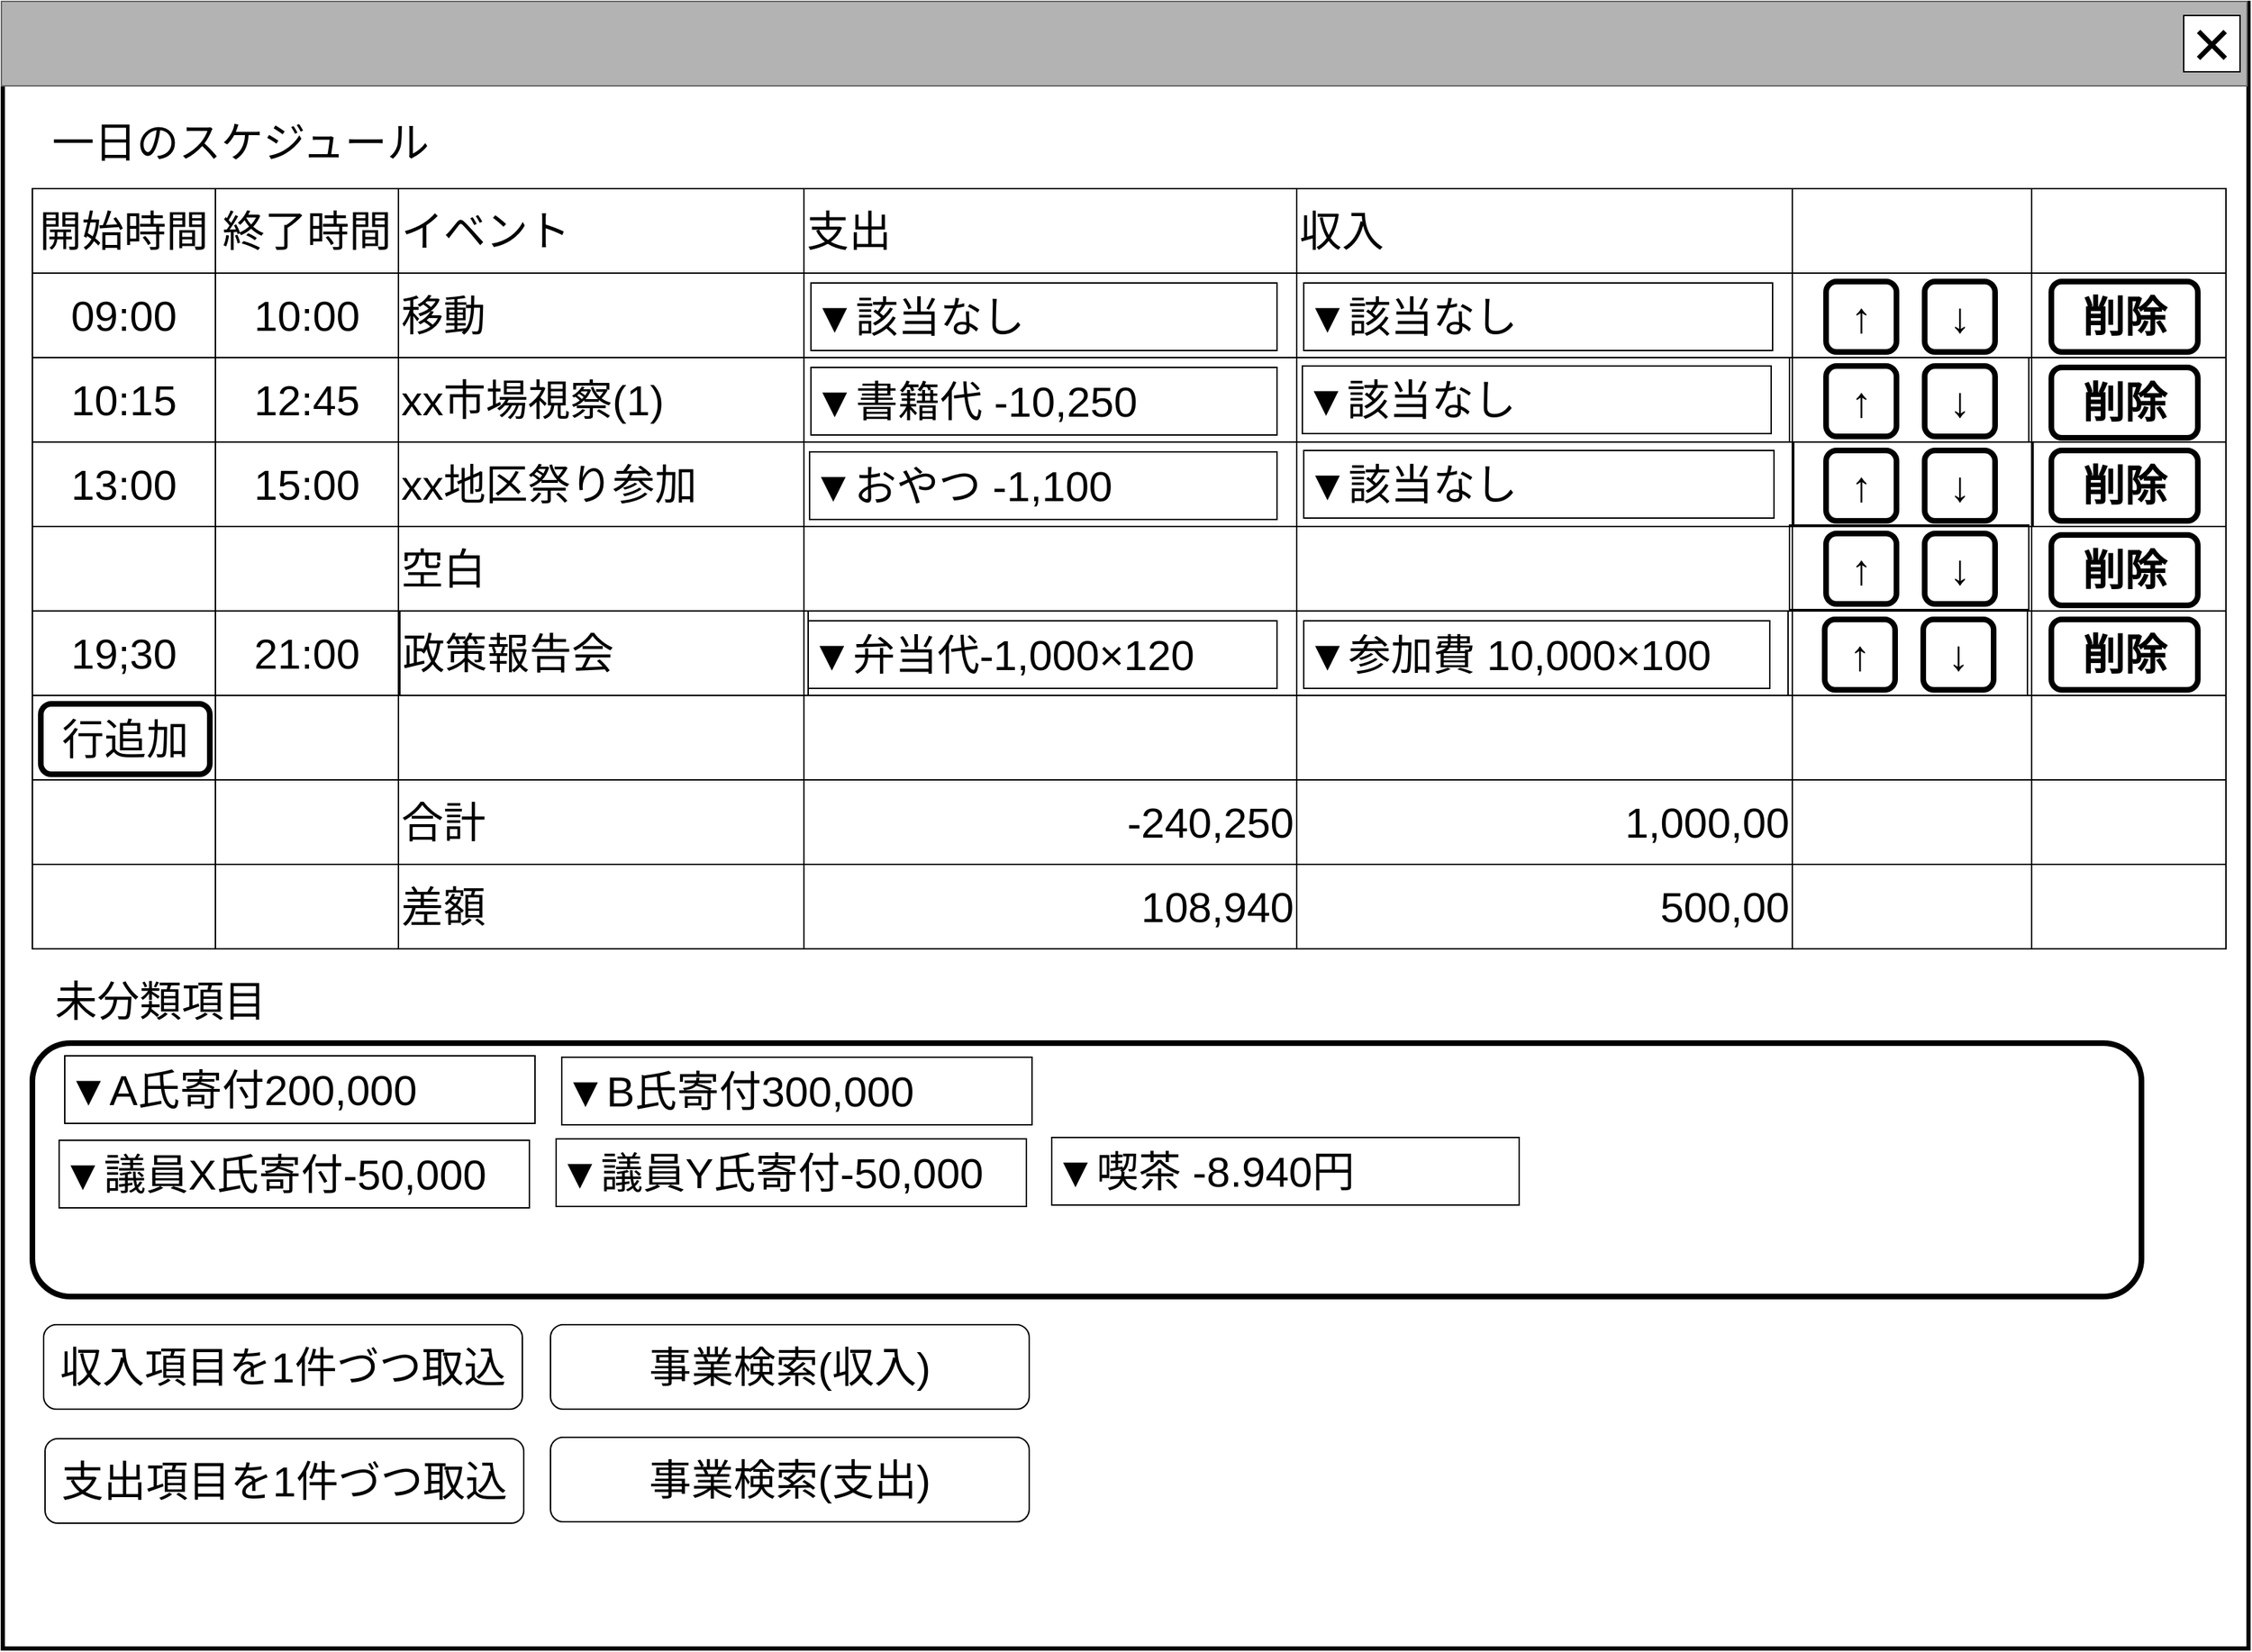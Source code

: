 <mxfile version="24.0.4" type="device">
  <diagram name="ページ1" id="LE8fIzdrHe0wcv1LTvfw">
    <mxGraphModel dx="866" dy="518" grid="1" gridSize="10" guides="1" tooltips="1" connect="1" arrows="1" fold="1" page="1" pageScale="1" pageWidth="1600" pageHeight="1200" math="0" shadow="0">
      <root>
        <mxCell id="0" />
        <mxCell id="cFaB45KztUIKXS-_cTrr-4" value="背景" style="locked=1;" parent="0" visible="0" />
        <mxCell id="cFaB45KztUIKXS-_cTrr-5" value="" style="rounded=0;whiteSpace=wrap;html=1;strokeWidth=3;" parent="cFaB45KztUIKXS-_cTrr-4" vertex="1">
          <mxGeometry x="1" y="1" width="1595" height="1180" as="geometry" />
        </mxCell>
        <mxCell id="cFaB45KztUIKXS-_cTrr-6" value="" style="rounded=0;whiteSpace=wrap;html=1;fillColor=#B3B3B3;fontColor=#333333;strokeColor=#666666;" parent="cFaB45KztUIKXS-_cTrr-4" vertex="1">
          <mxGeometry width="1595" height="60" as="geometry" />
        </mxCell>
        <mxCell id="cFaB45KztUIKXS-_cTrr-7" value="&lt;font style=&quot;font-size: 48px;&quot;&gt;×&lt;/font&gt;" style="rounded=0;whiteSpace=wrap;html=1;" parent="cFaB45KztUIKXS-_cTrr-4" vertex="1">
          <mxGeometry x="1550" y="10" width="40" height="40" as="geometry" />
        </mxCell>
        <mxCell id="cFaB45KztUIKXS-_cTrr-8" value="" style="rounded=0;whiteSpace=wrap;html=1;" parent="cFaB45KztUIKXS-_cTrr-4" vertex="1">
          <mxGeometry x="830" y="670" width="120" height="60" as="geometry" />
        </mxCell>
        <mxCell id="cFaB45KztUIKXS-_cTrr-9" value="ウインドウ" style="locked=1;" parent="0" />
        <mxCell id="cFaB45KztUIKXS-_cTrr-10" value="" style="rounded=0;whiteSpace=wrap;html=1;strokeWidth=3;" parent="cFaB45KztUIKXS-_cTrr-9" vertex="1">
          <mxGeometry x="1" y="1" width="1595" height="1169" as="geometry" />
        </mxCell>
        <mxCell id="cFaB45KztUIKXS-_cTrr-11" value="" style="rounded=0;whiteSpace=wrap;html=1;fillColor=#B3B3B3;fontColor=#333333;strokeColor=#666666;" parent="cFaB45KztUIKXS-_cTrr-9" vertex="1">
          <mxGeometry width="1595" height="60" as="geometry" />
        </mxCell>
        <mxCell id="cFaB45KztUIKXS-_cTrr-12" value="&lt;font style=&quot;font-size: 48px;&quot;&gt;×&lt;/font&gt;" style="rounded=0;whiteSpace=wrap;html=1;" parent="cFaB45KztUIKXS-_cTrr-9" vertex="1">
          <mxGeometry x="1550" y="10" width="40" height="40" as="geometry" />
        </mxCell>
        <mxCell id="cFaB45KztUIKXS-_cTrr-14" value="名称未設定レイヤ" style="" parent="0" />
        <mxCell id="-aRjbIlAvJyihVMSlcDC-31" style="edgeStyle=orthogonalEdgeStyle;rounded=0;orthogonalLoop=1;jettySize=auto;html=1;exitX=0.5;exitY=0;exitDx=0;exitDy=0;entryX=0.5;entryY=1;entryDx=0;entryDy=0;" parent="cFaB45KztUIKXS-_cTrr-14" source="lHecheWsHZr5f5_axR1w-39" target="lHecheWsHZr5f5_axR1w-35" edge="1">
          <mxGeometry relative="1" as="geometry" />
        </mxCell>
        <mxCell id="lHecheWsHZr5f5_axR1w-30" value="" style="childLayout=tableLayout;recursiveResize=0;shadow=0;fillColor=none;" parent="cFaB45KztUIKXS-_cTrr-14" vertex="1">
          <mxGeometry x="22" y="133" width="1558" height="540" as="geometry" />
        </mxCell>
        <mxCell id="-aRjbIlAvJyihVMSlcDC-18" style="shape=tableRow;horizontal=0;startSize=0;swimlaneHead=0;swimlaneBody=0;top=0;left=0;bottom=0;right=0;dropTarget=0;collapsible=0;recursiveResize=0;expand=0;fontStyle=0;fillColor=none;strokeColor=inherit;" parent="lHecheWsHZr5f5_axR1w-30" vertex="1">
          <mxGeometry width="1558" height="60" as="geometry" />
        </mxCell>
        <mxCell id="-aRjbIlAvJyihVMSlcDC-19" value="&lt;font style=&quot;font-size: 30px;&quot;&gt;開始時間&lt;/font&gt;" style="connectable=0;recursiveResize=0;strokeColor=inherit;fillColor=none;align=center;whiteSpace=wrap;html=1;" parent="-aRjbIlAvJyihVMSlcDC-18" vertex="1">
          <mxGeometry width="130" height="60" as="geometry">
            <mxRectangle width="130" height="60" as="alternateBounds" />
          </mxGeometry>
        </mxCell>
        <mxCell id="-aRjbIlAvJyihVMSlcDC-20" value="&lt;font style=&quot;font-size: 30px;&quot;&gt;終了時間&lt;/font&gt;" style="connectable=0;recursiveResize=0;strokeColor=inherit;fillColor=none;align=center;whiteSpace=wrap;html=1;" parent="-aRjbIlAvJyihVMSlcDC-18" vertex="1">
          <mxGeometry x="130" width="130" height="60" as="geometry">
            <mxRectangle width="130" height="60" as="alternateBounds" />
          </mxGeometry>
        </mxCell>
        <mxCell id="-aRjbIlAvJyihVMSlcDC-21" value="&lt;font style=&quot;font-size: 30px;&quot;&gt;イベント&lt;/font&gt;" style="connectable=0;recursiveResize=0;strokeColor=inherit;fillColor=none;align=left;whiteSpace=wrap;html=1;" parent="-aRjbIlAvJyihVMSlcDC-18" vertex="1">
          <mxGeometry x="260" width="288" height="60" as="geometry">
            <mxRectangle width="288" height="60" as="alternateBounds" />
          </mxGeometry>
        </mxCell>
        <mxCell id="-aRjbIlAvJyihVMSlcDC-22" value="&lt;font style=&quot;font-size: 30px;&quot;&gt;支出&lt;/font&gt;" style="connectable=0;recursiveResize=0;strokeColor=inherit;fillColor=none;align=left;whiteSpace=wrap;html=1;" parent="-aRjbIlAvJyihVMSlcDC-18" vertex="1">
          <mxGeometry x="548" width="350" height="60" as="geometry">
            <mxRectangle width="350" height="60" as="alternateBounds" />
          </mxGeometry>
        </mxCell>
        <mxCell id="-aRjbIlAvJyihVMSlcDC-23" value="&lt;font style=&quot;font-size: 30px;&quot;&gt;収入&lt;/font&gt;" style="connectable=0;recursiveResize=0;strokeColor=inherit;fillColor=none;align=left;whiteSpace=wrap;html=1;" parent="-aRjbIlAvJyihVMSlcDC-18" vertex="1">
          <mxGeometry x="898" width="352" height="60" as="geometry">
            <mxRectangle width="352" height="60" as="alternateBounds" />
          </mxGeometry>
        </mxCell>
        <mxCell id="-aRjbIlAvJyihVMSlcDC-42" style="connectable=0;recursiveResize=0;strokeColor=inherit;fillColor=none;align=left;whiteSpace=wrap;html=1;" parent="-aRjbIlAvJyihVMSlcDC-18" vertex="1">
          <mxGeometry x="1250" width="170" height="60" as="geometry">
            <mxRectangle width="170" height="60" as="alternateBounds" />
          </mxGeometry>
        </mxCell>
        <mxCell id="fEjhOvrRUlLvb5Ld7npS-1" style="connectable=0;recursiveResize=0;strokeColor=inherit;fillColor=none;align=left;whiteSpace=wrap;html=1;" parent="-aRjbIlAvJyihVMSlcDC-18" vertex="1">
          <mxGeometry x="1420" width="138" height="60" as="geometry">
            <mxRectangle width="138" height="60" as="alternateBounds" />
          </mxGeometry>
        </mxCell>
        <mxCell id="lHecheWsHZr5f5_axR1w-31" value="" style="shape=tableRow;horizontal=0;startSize=0;swimlaneHead=0;swimlaneBody=0;top=0;left=0;bottom=0;right=0;dropTarget=0;collapsible=0;recursiveResize=0;expand=0;fontStyle=0;fillColor=none;strokeColor=inherit;" parent="lHecheWsHZr5f5_axR1w-30" vertex="1">
          <mxGeometry y="60" width="1558" height="60" as="geometry" />
        </mxCell>
        <mxCell id="lHecheWsHZr5f5_axR1w-32" value="&lt;font style=&quot;font-size: 30px;&quot;&gt;09:00&lt;/font&gt;" style="connectable=0;recursiveResize=0;strokeColor=inherit;fillColor=none;align=center;whiteSpace=wrap;html=1;" parent="lHecheWsHZr5f5_axR1w-31" vertex="1">
          <mxGeometry width="130" height="60" as="geometry">
            <mxRectangle width="130" height="60" as="alternateBounds" />
          </mxGeometry>
        </mxCell>
        <mxCell id="lHecheWsHZr5f5_axR1w-33" value="&lt;font style=&quot;font-size: 30px;&quot;&gt;10:00&lt;/font&gt;" style="connectable=0;recursiveResize=0;strokeColor=inherit;fillColor=none;align=center;whiteSpace=wrap;html=1;" parent="lHecheWsHZr5f5_axR1w-31" vertex="1">
          <mxGeometry x="130" width="130" height="60" as="geometry">
            <mxRectangle width="130" height="60" as="alternateBounds" />
          </mxGeometry>
        </mxCell>
        <mxCell id="lHecheWsHZr5f5_axR1w-34" value="&lt;font style=&quot;font-size: 30px;&quot;&gt;移動&lt;/font&gt;" style="connectable=0;recursiveResize=0;strokeColor=inherit;fillColor=none;align=left;whiteSpace=wrap;html=1;" parent="lHecheWsHZr5f5_axR1w-31" vertex="1">
          <mxGeometry x="260" width="288" height="60" as="geometry">
            <mxRectangle width="288" height="60" as="alternateBounds" />
          </mxGeometry>
        </mxCell>
        <mxCell id="-aRjbIlAvJyihVMSlcDC-12" style="connectable=0;recursiveResize=0;strokeColor=inherit;fillColor=none;align=left;whiteSpace=wrap;html=1;" parent="lHecheWsHZr5f5_axR1w-31" vertex="1">
          <mxGeometry x="548" width="350" height="60" as="geometry">
            <mxRectangle width="350" height="60" as="alternateBounds" />
          </mxGeometry>
        </mxCell>
        <mxCell id="-aRjbIlAvJyihVMSlcDC-24" style="connectable=0;recursiveResize=0;strokeColor=inherit;fillColor=none;align=left;whiteSpace=wrap;html=1;" parent="lHecheWsHZr5f5_axR1w-31" vertex="1">
          <mxGeometry x="898" width="352" height="60" as="geometry">
            <mxRectangle width="352" height="60" as="alternateBounds" />
          </mxGeometry>
        </mxCell>
        <mxCell id="-aRjbIlAvJyihVMSlcDC-43" style="connectable=0;recursiveResize=0;strokeColor=inherit;fillColor=none;align=left;whiteSpace=wrap;html=1;" parent="lHecheWsHZr5f5_axR1w-31" vertex="1">
          <mxGeometry x="1250" width="170" height="60" as="geometry">
            <mxRectangle width="170" height="60" as="alternateBounds" />
          </mxGeometry>
        </mxCell>
        <mxCell id="fEjhOvrRUlLvb5Ld7npS-2" style="connectable=0;recursiveResize=0;strokeColor=inherit;fillColor=none;align=left;whiteSpace=wrap;html=1;" parent="lHecheWsHZr5f5_axR1w-31" vertex="1">
          <mxGeometry x="1420" width="138" height="60" as="geometry">
            <mxRectangle width="138" height="60" as="alternateBounds" />
          </mxGeometry>
        </mxCell>
        <mxCell id="lHecheWsHZr5f5_axR1w-35" style="shape=tableRow;horizontal=0;startSize=0;swimlaneHead=0;swimlaneBody=0;top=0;left=0;bottom=0;right=0;dropTarget=0;collapsible=0;recursiveResize=0;expand=0;fontStyle=0;fillColor=none;strokeColor=inherit;" parent="lHecheWsHZr5f5_axR1w-30" vertex="1">
          <mxGeometry y="120" width="1558" height="60" as="geometry" />
        </mxCell>
        <mxCell id="lHecheWsHZr5f5_axR1w-36" value="&lt;font style=&quot;font-size: 30px;&quot;&gt;10:15&lt;/font&gt;" style="connectable=0;recursiveResize=0;strokeColor=inherit;fillColor=none;align=center;whiteSpace=wrap;html=1;" parent="lHecheWsHZr5f5_axR1w-35" vertex="1">
          <mxGeometry width="130" height="60" as="geometry">
            <mxRectangle width="130" height="60" as="alternateBounds" />
          </mxGeometry>
        </mxCell>
        <mxCell id="lHecheWsHZr5f5_axR1w-37" value="&lt;font style=&quot;font-size: 30px;&quot;&gt;12:45&lt;/font&gt;" style="connectable=0;recursiveResize=0;strokeColor=inherit;fillColor=none;align=center;whiteSpace=wrap;html=1;" parent="lHecheWsHZr5f5_axR1w-35" vertex="1">
          <mxGeometry x="130" width="130" height="60" as="geometry">
            <mxRectangle width="130" height="60" as="alternateBounds" />
          </mxGeometry>
        </mxCell>
        <mxCell id="lHecheWsHZr5f5_axR1w-38" value="&lt;font style=&quot;font-size: 30px;&quot;&gt;xx市場視察(1)&lt;/font&gt;" style="connectable=0;recursiveResize=0;strokeColor=inherit;fillColor=none;align=left;whiteSpace=wrap;html=1;" parent="lHecheWsHZr5f5_axR1w-35" vertex="1">
          <mxGeometry x="260" width="288" height="60" as="geometry">
            <mxRectangle width="288" height="60" as="alternateBounds" />
          </mxGeometry>
        </mxCell>
        <mxCell id="-aRjbIlAvJyihVMSlcDC-13" style="connectable=0;recursiveResize=0;strokeColor=inherit;fillColor=none;align=left;whiteSpace=wrap;html=1;" parent="lHecheWsHZr5f5_axR1w-35" vertex="1">
          <mxGeometry x="548" width="350" height="60" as="geometry">
            <mxRectangle width="350" height="60" as="alternateBounds" />
          </mxGeometry>
        </mxCell>
        <mxCell id="-aRjbIlAvJyihVMSlcDC-25" style="connectable=0;recursiveResize=0;strokeColor=inherit;fillColor=none;align=left;whiteSpace=wrap;html=1;" parent="lHecheWsHZr5f5_axR1w-35" vertex="1">
          <mxGeometry x="898" width="352" height="60" as="geometry">
            <mxRectangle width="352" height="60" as="alternateBounds" />
          </mxGeometry>
        </mxCell>
        <mxCell id="-aRjbIlAvJyihVMSlcDC-44" style="connectable=0;recursiveResize=0;strokeColor=inherit;fillColor=none;align=left;whiteSpace=wrap;html=1;" parent="lHecheWsHZr5f5_axR1w-35" vertex="1">
          <mxGeometry x="1250" width="170" height="60" as="geometry">
            <mxRectangle width="170" height="60" as="alternateBounds" />
          </mxGeometry>
        </mxCell>
        <mxCell id="fEjhOvrRUlLvb5Ld7npS-3" style="connectable=0;recursiveResize=0;strokeColor=inherit;fillColor=none;align=left;whiteSpace=wrap;html=1;" parent="lHecheWsHZr5f5_axR1w-35" vertex="1">
          <mxGeometry x="1420" width="138" height="60" as="geometry">
            <mxRectangle width="138" height="60" as="alternateBounds" />
          </mxGeometry>
        </mxCell>
        <mxCell id="lHecheWsHZr5f5_axR1w-39" style="shape=tableRow;horizontal=0;startSize=0;swimlaneHead=0;swimlaneBody=0;top=0;left=0;bottom=0;right=0;dropTarget=0;collapsible=0;recursiveResize=0;expand=0;fontStyle=0;fillColor=none;strokeColor=inherit;" parent="lHecheWsHZr5f5_axR1w-30" vertex="1">
          <mxGeometry y="180" width="1558" height="60" as="geometry" />
        </mxCell>
        <mxCell id="lHecheWsHZr5f5_axR1w-40" value="&lt;font style=&quot;font-size: 30px;&quot;&gt;13:00&lt;/font&gt;" style="connectable=0;recursiveResize=0;strokeColor=inherit;fillColor=none;align=center;whiteSpace=wrap;html=1;" parent="lHecheWsHZr5f5_axR1w-39" vertex="1">
          <mxGeometry width="130" height="60" as="geometry">
            <mxRectangle width="130" height="60" as="alternateBounds" />
          </mxGeometry>
        </mxCell>
        <mxCell id="lHecheWsHZr5f5_axR1w-41" value="&lt;font style=&quot;font-size: 30px;&quot;&gt;15:00&lt;/font&gt;" style="connectable=0;recursiveResize=0;strokeColor=inherit;fillColor=none;align=center;whiteSpace=wrap;html=1;" parent="lHecheWsHZr5f5_axR1w-39" vertex="1">
          <mxGeometry x="130" width="130" height="60" as="geometry">
            <mxRectangle width="130" height="60" as="alternateBounds" />
          </mxGeometry>
        </mxCell>
        <mxCell id="lHecheWsHZr5f5_axR1w-42" value="&lt;font style=&quot;font-size: 30px;&quot;&gt;xx地区祭り参加&lt;/font&gt;" style="connectable=0;recursiveResize=0;strokeColor=inherit;fillColor=none;align=left;whiteSpace=wrap;html=1;" parent="lHecheWsHZr5f5_axR1w-39" vertex="1">
          <mxGeometry x="260" width="288" height="60" as="geometry">
            <mxRectangle width="288" height="60" as="alternateBounds" />
          </mxGeometry>
        </mxCell>
        <mxCell id="-aRjbIlAvJyihVMSlcDC-14" style="connectable=0;recursiveResize=0;strokeColor=inherit;fillColor=none;align=left;whiteSpace=wrap;html=1;" parent="lHecheWsHZr5f5_axR1w-39" vertex="1">
          <mxGeometry x="548" width="350" height="60" as="geometry">
            <mxRectangle width="350" height="60" as="alternateBounds" />
          </mxGeometry>
        </mxCell>
        <mxCell id="-aRjbIlAvJyihVMSlcDC-26" style="connectable=0;recursiveResize=0;strokeColor=inherit;fillColor=none;align=left;whiteSpace=wrap;html=1;" parent="lHecheWsHZr5f5_axR1w-39" vertex="1">
          <mxGeometry x="898" width="352" height="60" as="geometry">
            <mxRectangle width="352" height="60" as="alternateBounds" />
          </mxGeometry>
        </mxCell>
        <mxCell id="-aRjbIlAvJyihVMSlcDC-45" style="connectable=0;recursiveResize=0;strokeColor=inherit;fillColor=none;align=left;whiteSpace=wrap;html=1;" parent="lHecheWsHZr5f5_axR1w-39" vertex="1">
          <mxGeometry x="1250" width="170" height="60" as="geometry">
            <mxRectangle width="170" height="60" as="alternateBounds" />
          </mxGeometry>
        </mxCell>
        <mxCell id="fEjhOvrRUlLvb5Ld7npS-4" style="connectable=0;recursiveResize=0;strokeColor=inherit;fillColor=none;align=left;whiteSpace=wrap;html=1;" parent="lHecheWsHZr5f5_axR1w-39" vertex="1">
          <mxGeometry x="1420" width="138" height="60" as="geometry">
            <mxRectangle width="138" height="60" as="alternateBounds" />
          </mxGeometry>
        </mxCell>
        <mxCell id="-aRjbIlAvJyihVMSlcDC-8" style="shape=tableRow;horizontal=0;startSize=0;swimlaneHead=0;swimlaneBody=0;top=0;left=0;bottom=0;right=0;dropTarget=0;collapsible=0;recursiveResize=0;expand=0;fontStyle=0;fillColor=none;strokeColor=inherit;" parent="lHecheWsHZr5f5_axR1w-30" vertex="1">
          <mxGeometry y="240" width="1558" height="60" as="geometry" />
        </mxCell>
        <mxCell id="-aRjbIlAvJyihVMSlcDC-9" style="connectable=0;recursiveResize=0;strokeColor=inherit;fillColor=none;align=center;whiteSpace=wrap;html=1;" parent="-aRjbIlAvJyihVMSlcDC-8" vertex="1">
          <mxGeometry width="130" height="60" as="geometry">
            <mxRectangle width="130" height="60" as="alternateBounds" />
          </mxGeometry>
        </mxCell>
        <mxCell id="-aRjbIlAvJyihVMSlcDC-10" style="connectable=0;recursiveResize=0;strokeColor=inherit;fillColor=none;align=center;whiteSpace=wrap;html=1;" parent="-aRjbIlAvJyihVMSlcDC-8" vertex="1">
          <mxGeometry x="130" width="130" height="60" as="geometry">
            <mxRectangle width="130" height="60" as="alternateBounds" />
          </mxGeometry>
        </mxCell>
        <mxCell id="-aRjbIlAvJyihVMSlcDC-11" value="&lt;font style=&quot;font-size: 30px;&quot;&gt;空白&lt;/font&gt;" style="connectable=0;recursiveResize=0;strokeColor=inherit;fillColor=none;align=left;whiteSpace=wrap;html=1;" parent="-aRjbIlAvJyihVMSlcDC-8" vertex="1">
          <mxGeometry x="260" width="288" height="60" as="geometry">
            <mxRectangle width="288" height="60" as="alternateBounds" />
          </mxGeometry>
        </mxCell>
        <mxCell id="-aRjbIlAvJyihVMSlcDC-15" style="connectable=0;recursiveResize=0;strokeColor=inherit;fillColor=none;align=left;whiteSpace=wrap;html=1;" parent="-aRjbIlAvJyihVMSlcDC-8" vertex="1">
          <mxGeometry x="548" width="350" height="60" as="geometry">
            <mxRectangle width="350" height="60" as="alternateBounds" />
          </mxGeometry>
        </mxCell>
        <mxCell id="-aRjbIlAvJyihVMSlcDC-27" style="connectable=0;recursiveResize=0;strokeColor=inherit;fillColor=none;align=left;whiteSpace=wrap;html=1;" parent="-aRjbIlAvJyihVMSlcDC-8" vertex="1">
          <mxGeometry x="898" width="352" height="60" as="geometry">
            <mxRectangle width="352" height="60" as="alternateBounds" />
          </mxGeometry>
        </mxCell>
        <mxCell id="-aRjbIlAvJyihVMSlcDC-46" style="connectable=0;recursiveResize=0;strokeColor=inherit;fillColor=none;align=left;whiteSpace=wrap;html=1;" parent="-aRjbIlAvJyihVMSlcDC-8" vertex="1">
          <mxGeometry x="1250" width="170" height="60" as="geometry">
            <mxRectangle width="170" height="60" as="alternateBounds" />
          </mxGeometry>
        </mxCell>
        <mxCell id="fEjhOvrRUlLvb5Ld7npS-5" style="connectable=0;recursiveResize=0;strokeColor=inherit;fillColor=none;align=left;whiteSpace=wrap;html=1;" parent="-aRjbIlAvJyihVMSlcDC-8" vertex="1">
          <mxGeometry x="1420" width="138" height="60" as="geometry">
            <mxRectangle width="138" height="60" as="alternateBounds" />
          </mxGeometry>
        </mxCell>
        <mxCell id="-aRjbIlAvJyihVMSlcDC-4" style="shape=tableRow;horizontal=0;startSize=0;swimlaneHead=0;swimlaneBody=0;top=0;left=0;bottom=0;right=0;dropTarget=0;collapsible=0;recursiveResize=0;expand=0;fontStyle=0;fillColor=none;strokeColor=inherit;" parent="lHecheWsHZr5f5_axR1w-30" vertex="1">
          <mxGeometry y="300" width="1558" height="60" as="geometry" />
        </mxCell>
        <mxCell id="-aRjbIlAvJyihVMSlcDC-5" value="&lt;font style=&quot;font-size: 30px;&quot;&gt;19;30&lt;/font&gt;" style="connectable=0;recursiveResize=0;strokeColor=inherit;fillColor=none;align=center;whiteSpace=wrap;html=1;" parent="-aRjbIlAvJyihVMSlcDC-4" vertex="1">
          <mxGeometry width="130" height="60" as="geometry">
            <mxRectangle width="130" height="60" as="alternateBounds" />
          </mxGeometry>
        </mxCell>
        <mxCell id="-aRjbIlAvJyihVMSlcDC-6" value="&lt;font style=&quot;font-size: 30px;&quot;&gt;21:00&lt;/font&gt;" style="connectable=0;recursiveResize=0;strokeColor=inherit;fillColor=none;align=center;whiteSpace=wrap;html=1;" parent="-aRjbIlAvJyihVMSlcDC-4" vertex="1">
          <mxGeometry x="130" width="130" height="60" as="geometry">
            <mxRectangle width="130" height="60" as="alternateBounds" />
          </mxGeometry>
        </mxCell>
        <mxCell id="-aRjbIlAvJyihVMSlcDC-7" style="connectable=0;recursiveResize=0;strokeColor=inherit;fillColor=none;align=left;whiteSpace=wrap;html=1;" parent="-aRjbIlAvJyihVMSlcDC-4" vertex="1">
          <mxGeometry x="260" width="288" height="60" as="geometry">
            <mxRectangle width="288" height="60" as="alternateBounds" />
          </mxGeometry>
        </mxCell>
        <mxCell id="-aRjbIlAvJyihVMSlcDC-16" style="connectable=0;recursiveResize=0;strokeColor=inherit;fillColor=none;align=left;whiteSpace=wrap;html=1;" parent="-aRjbIlAvJyihVMSlcDC-4" vertex="1">
          <mxGeometry x="548" width="350" height="60" as="geometry">
            <mxRectangle width="350" height="60" as="alternateBounds" />
          </mxGeometry>
        </mxCell>
        <mxCell id="-aRjbIlAvJyihVMSlcDC-28" style="connectable=0;recursiveResize=0;strokeColor=inherit;fillColor=none;align=left;whiteSpace=wrap;html=1;" parent="-aRjbIlAvJyihVMSlcDC-4" vertex="1">
          <mxGeometry x="898" width="352" height="60" as="geometry">
            <mxRectangle width="352" height="60" as="alternateBounds" />
          </mxGeometry>
        </mxCell>
        <mxCell id="-aRjbIlAvJyihVMSlcDC-47" style="connectable=0;recursiveResize=0;strokeColor=inherit;fillColor=none;align=left;whiteSpace=wrap;html=1;" parent="-aRjbIlAvJyihVMSlcDC-4" vertex="1">
          <mxGeometry x="1250" width="170" height="60" as="geometry">
            <mxRectangle width="170" height="60" as="alternateBounds" />
          </mxGeometry>
        </mxCell>
        <mxCell id="fEjhOvrRUlLvb5Ld7npS-6" style="connectable=0;recursiveResize=0;strokeColor=inherit;fillColor=none;align=left;whiteSpace=wrap;html=1;" parent="-aRjbIlAvJyihVMSlcDC-4" vertex="1">
          <mxGeometry x="1420" width="138" height="60" as="geometry">
            <mxRectangle width="138" height="60" as="alternateBounds" />
          </mxGeometry>
        </mxCell>
        <mxCell id="-aRjbIlAvJyihVMSlcDC-0" style="shape=tableRow;horizontal=0;startSize=0;swimlaneHead=0;swimlaneBody=0;top=0;left=0;bottom=0;right=0;dropTarget=0;collapsible=0;recursiveResize=0;expand=0;fontStyle=0;fillColor=none;strokeColor=inherit;" parent="lHecheWsHZr5f5_axR1w-30" vertex="1">
          <mxGeometry y="360" width="1558" height="60" as="geometry" />
        </mxCell>
        <mxCell id="-aRjbIlAvJyihVMSlcDC-1" style="connectable=0;recursiveResize=0;strokeColor=inherit;fillColor=none;align=center;whiteSpace=wrap;html=1;" parent="-aRjbIlAvJyihVMSlcDC-0" vertex="1">
          <mxGeometry width="130" height="60" as="geometry">
            <mxRectangle width="130" height="60" as="alternateBounds" />
          </mxGeometry>
        </mxCell>
        <mxCell id="-aRjbIlAvJyihVMSlcDC-2" style="connectable=0;recursiveResize=0;strokeColor=inherit;fillColor=none;align=center;whiteSpace=wrap;html=1;" parent="-aRjbIlAvJyihVMSlcDC-0" vertex="1">
          <mxGeometry x="130" width="130" height="60" as="geometry">
            <mxRectangle width="130" height="60" as="alternateBounds" />
          </mxGeometry>
        </mxCell>
        <mxCell id="-aRjbIlAvJyihVMSlcDC-3" style="connectable=0;recursiveResize=0;strokeColor=inherit;fillColor=none;align=left;whiteSpace=wrap;html=1;" parent="-aRjbIlAvJyihVMSlcDC-0" vertex="1">
          <mxGeometry x="260" width="288" height="60" as="geometry">
            <mxRectangle width="288" height="60" as="alternateBounds" />
          </mxGeometry>
        </mxCell>
        <mxCell id="-aRjbIlAvJyihVMSlcDC-17" style="connectable=0;recursiveResize=0;strokeColor=inherit;fillColor=none;align=left;whiteSpace=wrap;html=1;" parent="-aRjbIlAvJyihVMSlcDC-0" vertex="1">
          <mxGeometry x="548" width="350" height="60" as="geometry">
            <mxRectangle width="350" height="60" as="alternateBounds" />
          </mxGeometry>
        </mxCell>
        <mxCell id="-aRjbIlAvJyihVMSlcDC-29" style="connectable=0;recursiveResize=0;strokeColor=inherit;fillColor=none;align=left;whiteSpace=wrap;html=1;" parent="-aRjbIlAvJyihVMSlcDC-0" vertex="1">
          <mxGeometry x="898" width="352" height="60" as="geometry">
            <mxRectangle width="352" height="60" as="alternateBounds" />
          </mxGeometry>
        </mxCell>
        <mxCell id="-aRjbIlAvJyihVMSlcDC-48" style="connectable=0;recursiveResize=0;strokeColor=inherit;fillColor=none;align=left;whiteSpace=wrap;html=1;" parent="-aRjbIlAvJyihVMSlcDC-0" vertex="1">
          <mxGeometry x="1250" width="170" height="60" as="geometry">
            <mxRectangle width="170" height="60" as="alternateBounds" />
          </mxGeometry>
        </mxCell>
        <mxCell id="fEjhOvrRUlLvb5Ld7npS-7" style="connectable=0;recursiveResize=0;strokeColor=inherit;fillColor=none;align=left;whiteSpace=wrap;html=1;" parent="-aRjbIlAvJyihVMSlcDC-0" vertex="1">
          <mxGeometry x="1420" width="138" height="60" as="geometry">
            <mxRectangle width="138" height="60" as="alternateBounds" />
          </mxGeometry>
        </mxCell>
        <mxCell id="-aRjbIlAvJyihVMSlcDC-113" style="shape=tableRow;horizontal=0;startSize=0;swimlaneHead=0;swimlaneBody=0;top=0;left=0;bottom=0;right=0;dropTarget=0;collapsible=0;recursiveResize=0;expand=0;fontStyle=0;fillColor=none;strokeColor=inherit;" parent="lHecheWsHZr5f5_axR1w-30" vertex="1">
          <mxGeometry y="420" width="1558" height="60" as="geometry" />
        </mxCell>
        <mxCell id="-aRjbIlAvJyihVMSlcDC-114" style="connectable=0;recursiveResize=0;strokeColor=inherit;fillColor=none;align=center;whiteSpace=wrap;html=1;" parent="-aRjbIlAvJyihVMSlcDC-113" vertex="1">
          <mxGeometry width="130" height="60" as="geometry">
            <mxRectangle width="130" height="60" as="alternateBounds" />
          </mxGeometry>
        </mxCell>
        <mxCell id="-aRjbIlAvJyihVMSlcDC-115" style="connectable=0;recursiveResize=0;strokeColor=inherit;fillColor=none;align=center;whiteSpace=wrap;html=1;" parent="-aRjbIlAvJyihVMSlcDC-113" vertex="1">
          <mxGeometry x="130" width="130" height="60" as="geometry">
            <mxRectangle width="130" height="60" as="alternateBounds" />
          </mxGeometry>
        </mxCell>
        <mxCell id="-aRjbIlAvJyihVMSlcDC-116" value="&lt;font style=&quot;font-size: 30px;&quot;&gt;合計&lt;/font&gt;" style="connectable=0;recursiveResize=0;strokeColor=inherit;fillColor=none;align=left;whiteSpace=wrap;html=1;" parent="-aRjbIlAvJyihVMSlcDC-113" vertex="1">
          <mxGeometry x="260" width="288" height="60" as="geometry">
            <mxRectangle width="288" height="60" as="alternateBounds" />
          </mxGeometry>
        </mxCell>
        <mxCell id="-aRjbIlAvJyihVMSlcDC-117" value="&lt;font style=&quot;font-size: 30px;&quot;&gt;-240,250&lt;/font&gt;" style="connectable=0;recursiveResize=0;strokeColor=inherit;fillColor=none;align=right;whiteSpace=wrap;html=1;" parent="-aRjbIlAvJyihVMSlcDC-113" vertex="1">
          <mxGeometry x="548" width="350" height="60" as="geometry">
            <mxRectangle width="350" height="60" as="alternateBounds" />
          </mxGeometry>
        </mxCell>
        <mxCell id="-aRjbIlAvJyihVMSlcDC-118" value="&lt;font style=&quot;font-size: 30px;&quot;&gt;1,000,00&lt;/font&gt;" style="connectable=0;recursiveResize=0;strokeColor=inherit;fillColor=none;align=right;whiteSpace=wrap;html=1;" parent="-aRjbIlAvJyihVMSlcDC-113" vertex="1">
          <mxGeometry x="898" width="352" height="60" as="geometry">
            <mxRectangle width="352" height="60" as="alternateBounds" />
          </mxGeometry>
        </mxCell>
        <mxCell id="-aRjbIlAvJyihVMSlcDC-119" style="connectable=0;recursiveResize=0;strokeColor=inherit;fillColor=none;align=left;whiteSpace=wrap;html=1;" parent="-aRjbIlAvJyihVMSlcDC-113" vertex="1">
          <mxGeometry x="1250" width="170" height="60" as="geometry">
            <mxRectangle width="170" height="60" as="alternateBounds" />
          </mxGeometry>
        </mxCell>
        <mxCell id="fEjhOvrRUlLvb5Ld7npS-8" style="connectable=0;recursiveResize=0;strokeColor=inherit;fillColor=none;align=left;whiteSpace=wrap;html=1;" parent="-aRjbIlAvJyihVMSlcDC-113" vertex="1">
          <mxGeometry x="1420" width="138" height="60" as="geometry">
            <mxRectangle width="138" height="60" as="alternateBounds" />
          </mxGeometry>
        </mxCell>
        <mxCell id="-aRjbIlAvJyihVMSlcDC-120" style="shape=tableRow;horizontal=0;startSize=0;swimlaneHead=0;swimlaneBody=0;top=0;left=0;bottom=0;right=0;dropTarget=0;collapsible=0;recursiveResize=0;expand=0;fontStyle=0;fillColor=none;strokeColor=inherit;" parent="lHecheWsHZr5f5_axR1w-30" vertex="1">
          <mxGeometry y="480" width="1558" height="60" as="geometry" />
        </mxCell>
        <mxCell id="-aRjbIlAvJyihVMSlcDC-121" style="connectable=0;recursiveResize=0;strokeColor=inherit;fillColor=none;align=center;whiteSpace=wrap;html=1;" parent="-aRjbIlAvJyihVMSlcDC-120" vertex="1">
          <mxGeometry width="130" height="60" as="geometry">
            <mxRectangle width="130" height="60" as="alternateBounds" />
          </mxGeometry>
        </mxCell>
        <mxCell id="-aRjbIlAvJyihVMSlcDC-122" style="connectable=0;recursiveResize=0;strokeColor=inherit;fillColor=none;align=center;whiteSpace=wrap;html=1;" parent="-aRjbIlAvJyihVMSlcDC-120" vertex="1">
          <mxGeometry x="130" width="130" height="60" as="geometry">
            <mxRectangle width="130" height="60" as="alternateBounds" />
          </mxGeometry>
        </mxCell>
        <mxCell id="-aRjbIlAvJyihVMSlcDC-123" value="&lt;font style=&quot;font-size: 30px;&quot;&gt;差額&lt;/font&gt;" style="connectable=0;recursiveResize=0;strokeColor=inherit;fillColor=none;align=left;whiteSpace=wrap;html=1;" parent="-aRjbIlAvJyihVMSlcDC-120" vertex="1">
          <mxGeometry x="260" width="288" height="60" as="geometry">
            <mxRectangle width="288" height="60" as="alternateBounds" />
          </mxGeometry>
        </mxCell>
        <mxCell id="-aRjbIlAvJyihVMSlcDC-124" value="&lt;font style=&quot;font-size: 30px;&quot;&gt;108,940&lt;/font&gt;" style="connectable=0;recursiveResize=0;strokeColor=inherit;fillColor=none;align=right;whiteSpace=wrap;html=1;" parent="-aRjbIlAvJyihVMSlcDC-120" vertex="1">
          <mxGeometry x="548" width="350" height="60" as="geometry">
            <mxRectangle width="350" height="60" as="alternateBounds" />
          </mxGeometry>
        </mxCell>
        <mxCell id="-aRjbIlAvJyihVMSlcDC-125" value="&lt;span style=&quot;font-size: 30px;&quot;&gt;500,00&lt;/span&gt;" style="connectable=0;recursiveResize=0;strokeColor=inherit;fillColor=none;align=right;whiteSpace=wrap;html=1;" parent="-aRjbIlAvJyihVMSlcDC-120" vertex="1">
          <mxGeometry x="898" width="352" height="60" as="geometry">
            <mxRectangle width="352" height="60" as="alternateBounds" />
          </mxGeometry>
        </mxCell>
        <mxCell id="-aRjbIlAvJyihVMSlcDC-126" style="connectable=0;recursiveResize=0;strokeColor=inherit;fillColor=none;align=left;whiteSpace=wrap;html=1;" parent="-aRjbIlAvJyihVMSlcDC-120" vertex="1">
          <mxGeometry x="1250" width="170" height="60" as="geometry">
            <mxRectangle width="170" height="60" as="alternateBounds" />
          </mxGeometry>
        </mxCell>
        <mxCell id="fEjhOvrRUlLvb5Ld7npS-9" style="connectable=0;recursiveResize=0;strokeColor=inherit;fillColor=none;align=left;whiteSpace=wrap;html=1;" parent="-aRjbIlAvJyihVMSlcDC-120" vertex="1">
          <mxGeometry x="1420" width="138" height="60" as="geometry">
            <mxRectangle width="138" height="60" as="alternateBounds" />
          </mxGeometry>
        </mxCell>
        <mxCell id="-aRjbIlAvJyihVMSlcDC-30" value="&lt;span style=&quot;font-size: 30px;&quot;&gt;▼該当なし&lt;/span&gt;" style="rounded=0;whiteSpace=wrap;html=1;align=left;fillColor=#FFFFFF;" parent="cFaB45KztUIKXS-_cTrr-14" vertex="1">
          <mxGeometry x="575" y="200" width="331" height="48" as="geometry" />
        </mxCell>
        <mxCell id="-aRjbIlAvJyihVMSlcDC-32" value="&lt;span style=&quot;font-size: 30px;&quot;&gt;▼書籍代 -10,250&lt;/span&gt;" style="rounded=0;whiteSpace=wrap;html=1;align=left;fillColor=#FFFFFF;" parent="cFaB45KztUIKXS-_cTrr-14" vertex="1">
          <mxGeometry x="575" y="260" width="331" height="48" as="geometry" />
        </mxCell>
        <mxCell id="-aRjbIlAvJyihVMSlcDC-33" value="&lt;span style=&quot;font-size: 30px;&quot;&gt;▼該当なし&lt;/span&gt;" style="rounded=0;whiteSpace=wrap;html=1;align=left;fillColor=#FFFFFF;" parent="cFaB45KztUIKXS-_cTrr-14" vertex="1">
          <mxGeometry x="925" y="200" width="333" height="48" as="geometry" />
        </mxCell>
        <mxCell id="-aRjbIlAvJyihVMSlcDC-34" value="&lt;span style=&quot;font-size: 30px;&quot;&gt;▼該当なし&lt;/span&gt;" style="rounded=0;whiteSpace=wrap;html=1;align=left;fillColor=#FFFFFF;" parent="cFaB45KztUIKXS-_cTrr-14" vertex="1">
          <mxGeometry x="924" y="259" width="333" height="48" as="geometry" />
        </mxCell>
        <mxCell id="-aRjbIlAvJyihVMSlcDC-35" value="&lt;span style=&quot;font-size: 30px;&quot;&gt;▼おやつ -1,100&lt;/span&gt;" style="rounded=0;whiteSpace=wrap;html=1;align=left;fillColor=#FFFFFF;" parent="cFaB45KztUIKXS-_cTrr-14" vertex="1">
          <mxGeometry x="574" y="320" width="332" height="48" as="geometry" />
        </mxCell>
        <mxCell id="-aRjbIlAvJyihVMSlcDC-36" value="&lt;span style=&quot;font-size: 30px;&quot;&gt;▼該当なし&lt;/span&gt;" style="rounded=0;whiteSpace=wrap;html=1;align=left;fillColor=#FFFFFF;" parent="cFaB45KztUIKXS-_cTrr-14" vertex="1">
          <mxGeometry x="925" y="319" width="334" height="48" as="geometry" />
        </mxCell>
        <mxCell id="-aRjbIlAvJyihVMSlcDC-37" value="&lt;span style=&quot;font-size: 30px;&quot;&gt;政策報告会&lt;/span&gt;" style="connectable=0;recursiveResize=0;strokeColor=inherit;fillColor=none;align=left;whiteSpace=wrap;html=1;" parent="cFaB45KztUIKXS-_cTrr-14" vertex="1">
          <mxGeometry x="283" y="433" width="290" height="60" as="geometry">
            <mxRectangle width="290" height="60" as="alternateBounds" />
          </mxGeometry>
        </mxCell>
        <mxCell id="-aRjbIlAvJyihVMSlcDC-38" value="&lt;span style=&quot;font-size: 30px;&quot;&gt;▼弁当代-1,000×120&lt;/span&gt;" style="rounded=0;whiteSpace=wrap;html=1;align=left;fillColor=#FFFFFF;" parent="cFaB45KztUIKXS-_cTrr-14" vertex="1">
          <mxGeometry x="573" y="440" width="333" height="48" as="geometry" />
        </mxCell>
        <mxCell id="-aRjbIlAvJyihVMSlcDC-39" value="&lt;span style=&quot;font-size: 30px;&quot;&gt;▼参加費 10,000×100&lt;/span&gt;" style="rounded=0;whiteSpace=wrap;html=1;align=left;fillColor=#FFFFFF;" parent="cFaB45KztUIKXS-_cTrr-14" vertex="1">
          <mxGeometry x="925" y="440" width="331" height="48" as="geometry" />
        </mxCell>
        <mxCell id="-aRjbIlAvJyihVMSlcDC-41" value="&lt;font style=&quot;font-size: 30px;&quot;&gt;行追加&lt;/font&gt;" style="rounded=1;whiteSpace=wrap;html=1;strokeWidth=4;" parent="cFaB45KztUIKXS-_cTrr-14" vertex="1">
          <mxGeometry x="28" y="499" width="120" height="50" as="geometry" />
        </mxCell>
        <mxCell id="-aRjbIlAvJyihVMSlcDC-99" value="&lt;font style=&quot;font-size: 30px;&quot;&gt;&lt;b&gt;↑&lt;/b&gt;&lt;/font&gt;" style="rounded=1;whiteSpace=wrap;html=1;strokeWidth=4;" parent="cFaB45KztUIKXS-_cTrr-14" vertex="1">
          <mxGeometry x="1296" y="199" width="50" height="50" as="geometry" />
        </mxCell>
        <mxCell id="-aRjbIlAvJyihVMSlcDC-100" value="&lt;span style=&quot;font-size: 30px;&quot;&gt;&lt;b&gt;↓&lt;/b&gt;&lt;/span&gt;" style="rounded=1;whiteSpace=wrap;html=1;strokeWidth=4;" parent="cFaB45KztUIKXS-_cTrr-14" vertex="1">
          <mxGeometry x="1366" y="199" width="50" height="50" as="geometry" />
        </mxCell>
        <mxCell id="-aRjbIlAvJyihVMSlcDC-101" style="connectable=0;recursiveResize=0;strokeColor=inherit;fillColor=none;align=left;whiteSpace=wrap;html=1;" parent="cFaB45KztUIKXS-_cTrr-14" vertex="1">
          <mxGeometry x="1270" y="253" width="170" height="60" as="geometry">
            <mxRectangle width="170" height="60" as="alternateBounds" />
          </mxGeometry>
        </mxCell>
        <mxCell id="-aRjbIlAvJyihVMSlcDC-102" value="&lt;font style=&quot;font-size: 30px;&quot;&gt;&lt;b&gt;↑&lt;/b&gt;&lt;/font&gt;" style="rounded=1;whiteSpace=wrap;html=1;strokeWidth=4;" parent="cFaB45KztUIKXS-_cTrr-14" vertex="1">
          <mxGeometry x="1296" y="259" width="50" height="50" as="geometry" />
        </mxCell>
        <mxCell id="-aRjbIlAvJyihVMSlcDC-103" value="&lt;span style=&quot;font-size: 30px;&quot;&gt;&lt;b&gt;↓&lt;/b&gt;&lt;/span&gt;" style="rounded=1;whiteSpace=wrap;html=1;strokeWidth=4;" parent="cFaB45KztUIKXS-_cTrr-14" vertex="1">
          <mxGeometry x="1366" y="259" width="50" height="50" as="geometry" />
        </mxCell>
        <mxCell id="-aRjbIlAvJyihVMSlcDC-104" style="connectable=0;recursiveResize=0;strokeColor=inherit;fillColor=none;align=left;whiteSpace=wrap;html=1;" parent="cFaB45KztUIKXS-_cTrr-14" vertex="1">
          <mxGeometry x="1273" y="313" width="170" height="60" as="geometry">
            <mxRectangle width="170" height="60" as="alternateBounds" />
          </mxGeometry>
        </mxCell>
        <mxCell id="-aRjbIlAvJyihVMSlcDC-105" value="&lt;font style=&quot;font-size: 30px;&quot;&gt;&lt;b&gt;↑&lt;/b&gt;&lt;/font&gt;" style="rounded=1;whiteSpace=wrap;html=1;strokeWidth=4;" parent="cFaB45KztUIKXS-_cTrr-14" vertex="1">
          <mxGeometry x="1296" y="319" width="50" height="50" as="geometry" />
        </mxCell>
        <mxCell id="-aRjbIlAvJyihVMSlcDC-106" value="&lt;span style=&quot;font-size: 30px;&quot;&gt;&lt;b&gt;↓&lt;/b&gt;&lt;/span&gt;" style="rounded=1;whiteSpace=wrap;html=1;strokeWidth=4;" parent="cFaB45KztUIKXS-_cTrr-14" vertex="1">
          <mxGeometry x="1366" y="319" width="50" height="50" as="geometry" />
        </mxCell>
        <mxCell id="-aRjbIlAvJyihVMSlcDC-107" style="connectable=0;recursiveResize=0;strokeColor=inherit;fillColor=none;align=left;whiteSpace=wrap;html=1;" parent="cFaB45KztUIKXS-_cTrr-14" vertex="1">
          <mxGeometry x="1270" y="372" width="170" height="60" as="geometry">
            <mxRectangle width="170" height="60" as="alternateBounds" />
          </mxGeometry>
        </mxCell>
        <mxCell id="-aRjbIlAvJyihVMSlcDC-108" value="&lt;font style=&quot;font-size: 30px;&quot;&gt;&lt;b&gt;↑&lt;/b&gt;&lt;/font&gt;" style="rounded=1;whiteSpace=wrap;html=1;strokeWidth=4;" parent="cFaB45KztUIKXS-_cTrr-14" vertex="1">
          <mxGeometry x="1296" y="378" width="50" height="50" as="geometry" />
        </mxCell>
        <mxCell id="-aRjbIlAvJyihVMSlcDC-109" value="&lt;span style=&quot;font-size: 30px;&quot;&gt;&lt;b&gt;↓&lt;/b&gt;&lt;/span&gt;" style="rounded=1;whiteSpace=wrap;html=1;strokeWidth=4;" parent="cFaB45KztUIKXS-_cTrr-14" vertex="1">
          <mxGeometry x="1366" y="378" width="50" height="50" as="geometry" />
        </mxCell>
        <mxCell id="-aRjbIlAvJyihVMSlcDC-110" style="connectable=0;recursiveResize=0;strokeColor=inherit;fillColor=none;align=left;whiteSpace=wrap;html=1;" parent="cFaB45KztUIKXS-_cTrr-14" vertex="1">
          <mxGeometry x="1269" y="433" width="170" height="60" as="geometry">
            <mxRectangle width="170" height="60" as="alternateBounds" />
          </mxGeometry>
        </mxCell>
        <mxCell id="-aRjbIlAvJyihVMSlcDC-111" value="&lt;font style=&quot;font-size: 30px;&quot;&gt;&lt;b&gt;↑&lt;/b&gt;&lt;/font&gt;" style="rounded=1;whiteSpace=wrap;html=1;strokeWidth=4;" parent="cFaB45KztUIKXS-_cTrr-14" vertex="1">
          <mxGeometry x="1295" y="439" width="50" height="50" as="geometry" />
        </mxCell>
        <mxCell id="-aRjbIlAvJyihVMSlcDC-112" value="&lt;span style=&quot;font-size: 30px;&quot;&gt;&lt;b&gt;↓&lt;/b&gt;&lt;/span&gt;" style="rounded=1;whiteSpace=wrap;html=1;strokeWidth=4;" parent="cFaB45KztUIKXS-_cTrr-14" vertex="1">
          <mxGeometry x="1365" y="439" width="50" height="50" as="geometry" />
        </mxCell>
        <mxCell id="-aRjbIlAvJyihVMSlcDC-135" value="" style="rounded=1;whiteSpace=wrap;html=1;strokeWidth=4;" parent="cFaB45KztUIKXS-_cTrr-14" vertex="1">
          <mxGeometry x="22" y="740" width="1498" height="180" as="geometry" />
        </mxCell>
        <mxCell id="-aRjbIlAvJyihVMSlcDC-136" value="&lt;span style=&quot;font-size: 30px;&quot;&gt;未分類項目&lt;/span&gt;" style="text;html=1;strokeColor=none;fillColor=none;align=left;verticalAlign=middle;whiteSpace=wrap;rounded=0;" parent="cFaB45KztUIKXS-_cTrr-14" vertex="1">
          <mxGeometry x="36" y="690" width="250" height="40" as="geometry" />
        </mxCell>
        <mxCell id="-aRjbIlAvJyihVMSlcDC-137" value="&lt;span style=&quot;font-size: 30px;&quot;&gt;▼A氏寄付200,000&lt;/span&gt;" style="rounded=0;whiteSpace=wrap;html=1;align=left;fillColor=#FFFFFF;" parent="cFaB45KztUIKXS-_cTrr-14" vertex="1">
          <mxGeometry x="45" y="749" width="334" height="48" as="geometry" />
        </mxCell>
        <mxCell id="-aRjbIlAvJyihVMSlcDC-138" value="&lt;span style=&quot;font-size: 30px;&quot;&gt;▼B氏寄付300,000&lt;/span&gt;" style="rounded=0;whiteSpace=wrap;html=1;align=left;fillColor=#FFFFFF;" parent="cFaB45KztUIKXS-_cTrr-14" vertex="1">
          <mxGeometry x="398" y="750" width="334" height="48" as="geometry" />
        </mxCell>
        <mxCell id="-aRjbIlAvJyihVMSlcDC-139" value="&lt;span style=&quot;font-size: 30px;&quot;&gt;▼議員X氏寄付-50,000&lt;/span&gt;" style="rounded=0;whiteSpace=wrap;html=1;align=left;fillColor=#FFFFFF;" parent="cFaB45KztUIKXS-_cTrr-14" vertex="1">
          <mxGeometry x="41" y="809" width="334" height="48" as="geometry" />
        </mxCell>
        <mxCell id="-aRjbIlAvJyihVMSlcDC-140" value="&lt;span style=&quot;font-size: 30px;&quot;&gt;▼喫茶 -8.940円&lt;/span&gt;" style="rounded=0;whiteSpace=wrap;html=1;align=left;fillColor=#FFFFFF;" parent="cFaB45KztUIKXS-_cTrr-14" vertex="1">
          <mxGeometry x="746" y="807" width="332" height="48" as="geometry" />
        </mxCell>
        <mxCell id="-aRjbIlAvJyihVMSlcDC-141" value="&lt;span style=&quot;font-size: 30px;&quot;&gt;▼議員Y氏寄付-50,000&lt;/span&gt;" style="rounded=0;whiteSpace=wrap;html=1;align=left;fillColor=#FFFFFF;" parent="cFaB45KztUIKXS-_cTrr-14" vertex="1">
          <mxGeometry x="394" y="808" width="334" height="48" as="geometry" />
        </mxCell>
        <mxCell id="XEzsyxBTXAWv2MW_PeDP-25" value="&lt;span style=&quot;font-size: 30px;&quot;&gt;一日のスケジュール&lt;/span&gt;" style="text;html=1;strokeColor=none;fillColor=none;align=left;verticalAlign=middle;whiteSpace=wrap;rounded=0;" parent="cFaB45KztUIKXS-_cTrr-14" vertex="1">
          <mxGeometry x="34" y="80" width="326" height="40" as="geometry" />
        </mxCell>
        <mxCell id="fEjhOvrRUlLvb5Ld7npS-0" value="&lt;span style=&quot;font-size: 30px;&quot;&gt;&lt;b&gt;削除&lt;/b&gt;&lt;/span&gt;" style="rounded=1;whiteSpace=wrap;html=1;strokeWidth=4;" parent="cFaB45KztUIKXS-_cTrr-14" vertex="1">
          <mxGeometry x="1456" y="199" width="104" height="50" as="geometry" />
        </mxCell>
        <mxCell id="fEjhOvrRUlLvb5Ld7npS-10" value="&lt;span style=&quot;font-size: 30px;&quot;&gt;&lt;b&gt;削除&lt;/b&gt;&lt;/span&gt;" style="rounded=1;whiteSpace=wrap;html=1;strokeWidth=4;" parent="cFaB45KztUIKXS-_cTrr-14" vertex="1">
          <mxGeometry x="1456" y="260" width="104" height="50" as="geometry" />
        </mxCell>
        <mxCell id="fEjhOvrRUlLvb5Ld7npS-11" value="&lt;span style=&quot;font-size: 30px;&quot;&gt;&lt;b&gt;削除&lt;/b&gt;&lt;/span&gt;" style="rounded=1;whiteSpace=wrap;html=1;strokeWidth=4;" parent="cFaB45KztUIKXS-_cTrr-14" vertex="1">
          <mxGeometry x="1456" y="319" width="104" height="50" as="geometry" />
        </mxCell>
        <mxCell id="fEjhOvrRUlLvb5Ld7npS-12" value="&lt;span style=&quot;font-size: 30px;&quot;&gt;&lt;b&gt;削除&lt;/b&gt;&lt;/span&gt;" style="rounded=1;whiteSpace=wrap;html=1;strokeWidth=4;" parent="cFaB45KztUIKXS-_cTrr-14" vertex="1">
          <mxGeometry x="1456" y="379" width="104" height="50" as="geometry" />
        </mxCell>
        <mxCell id="fEjhOvrRUlLvb5Ld7npS-13" value="&lt;span style=&quot;font-size: 30px;&quot;&gt;&lt;b&gt;削除&lt;/b&gt;&lt;/span&gt;" style="rounded=1;whiteSpace=wrap;html=1;strokeWidth=4;" parent="cFaB45KztUIKXS-_cTrr-14" vertex="1">
          <mxGeometry x="1456" y="439" width="104" height="50" as="geometry" />
        </mxCell>
        <mxCell id="WRGwX3tGaLrImt6NzTXD-0" value="&lt;font style=&quot;font-size: 30px;&quot;&gt;収入項目を1件づつ取込&lt;/font&gt;" style="rounded=1;whiteSpace=wrap;html=1;" vertex="1" parent="cFaB45KztUIKXS-_cTrr-14">
          <mxGeometry x="30" y="940" width="340" height="60" as="geometry" />
        </mxCell>
        <mxCell id="WRGwX3tGaLrImt6NzTXD-1" value="&lt;font style=&quot;font-size: 30px;&quot;&gt;支出項目を1件づつ取込&lt;/font&gt;" style="rounded=1;whiteSpace=wrap;html=1;" vertex="1" parent="cFaB45KztUIKXS-_cTrr-14">
          <mxGeometry x="31" y="1021" width="340" height="60" as="geometry" />
        </mxCell>
        <mxCell id="WRGwX3tGaLrImt6NzTXD-2" value="&lt;font style=&quot;font-size: 30px;&quot;&gt;事業検索(収入)&lt;/font&gt;" style="rounded=1;whiteSpace=wrap;html=1;" vertex="1" parent="cFaB45KztUIKXS-_cTrr-14">
          <mxGeometry x="390" y="940" width="340" height="60" as="geometry" />
        </mxCell>
        <mxCell id="WRGwX3tGaLrImt6NzTXD-3" value="&lt;font style=&quot;font-size: 30px;&quot;&gt;事業検索(支出)&lt;/font&gt;" style="rounded=1;whiteSpace=wrap;html=1;" vertex="1" parent="cFaB45KztUIKXS-_cTrr-14">
          <mxGeometry x="390" y="1020" width="340" height="60" as="geometry" />
        </mxCell>
      </root>
    </mxGraphModel>
  </diagram>
</mxfile>
